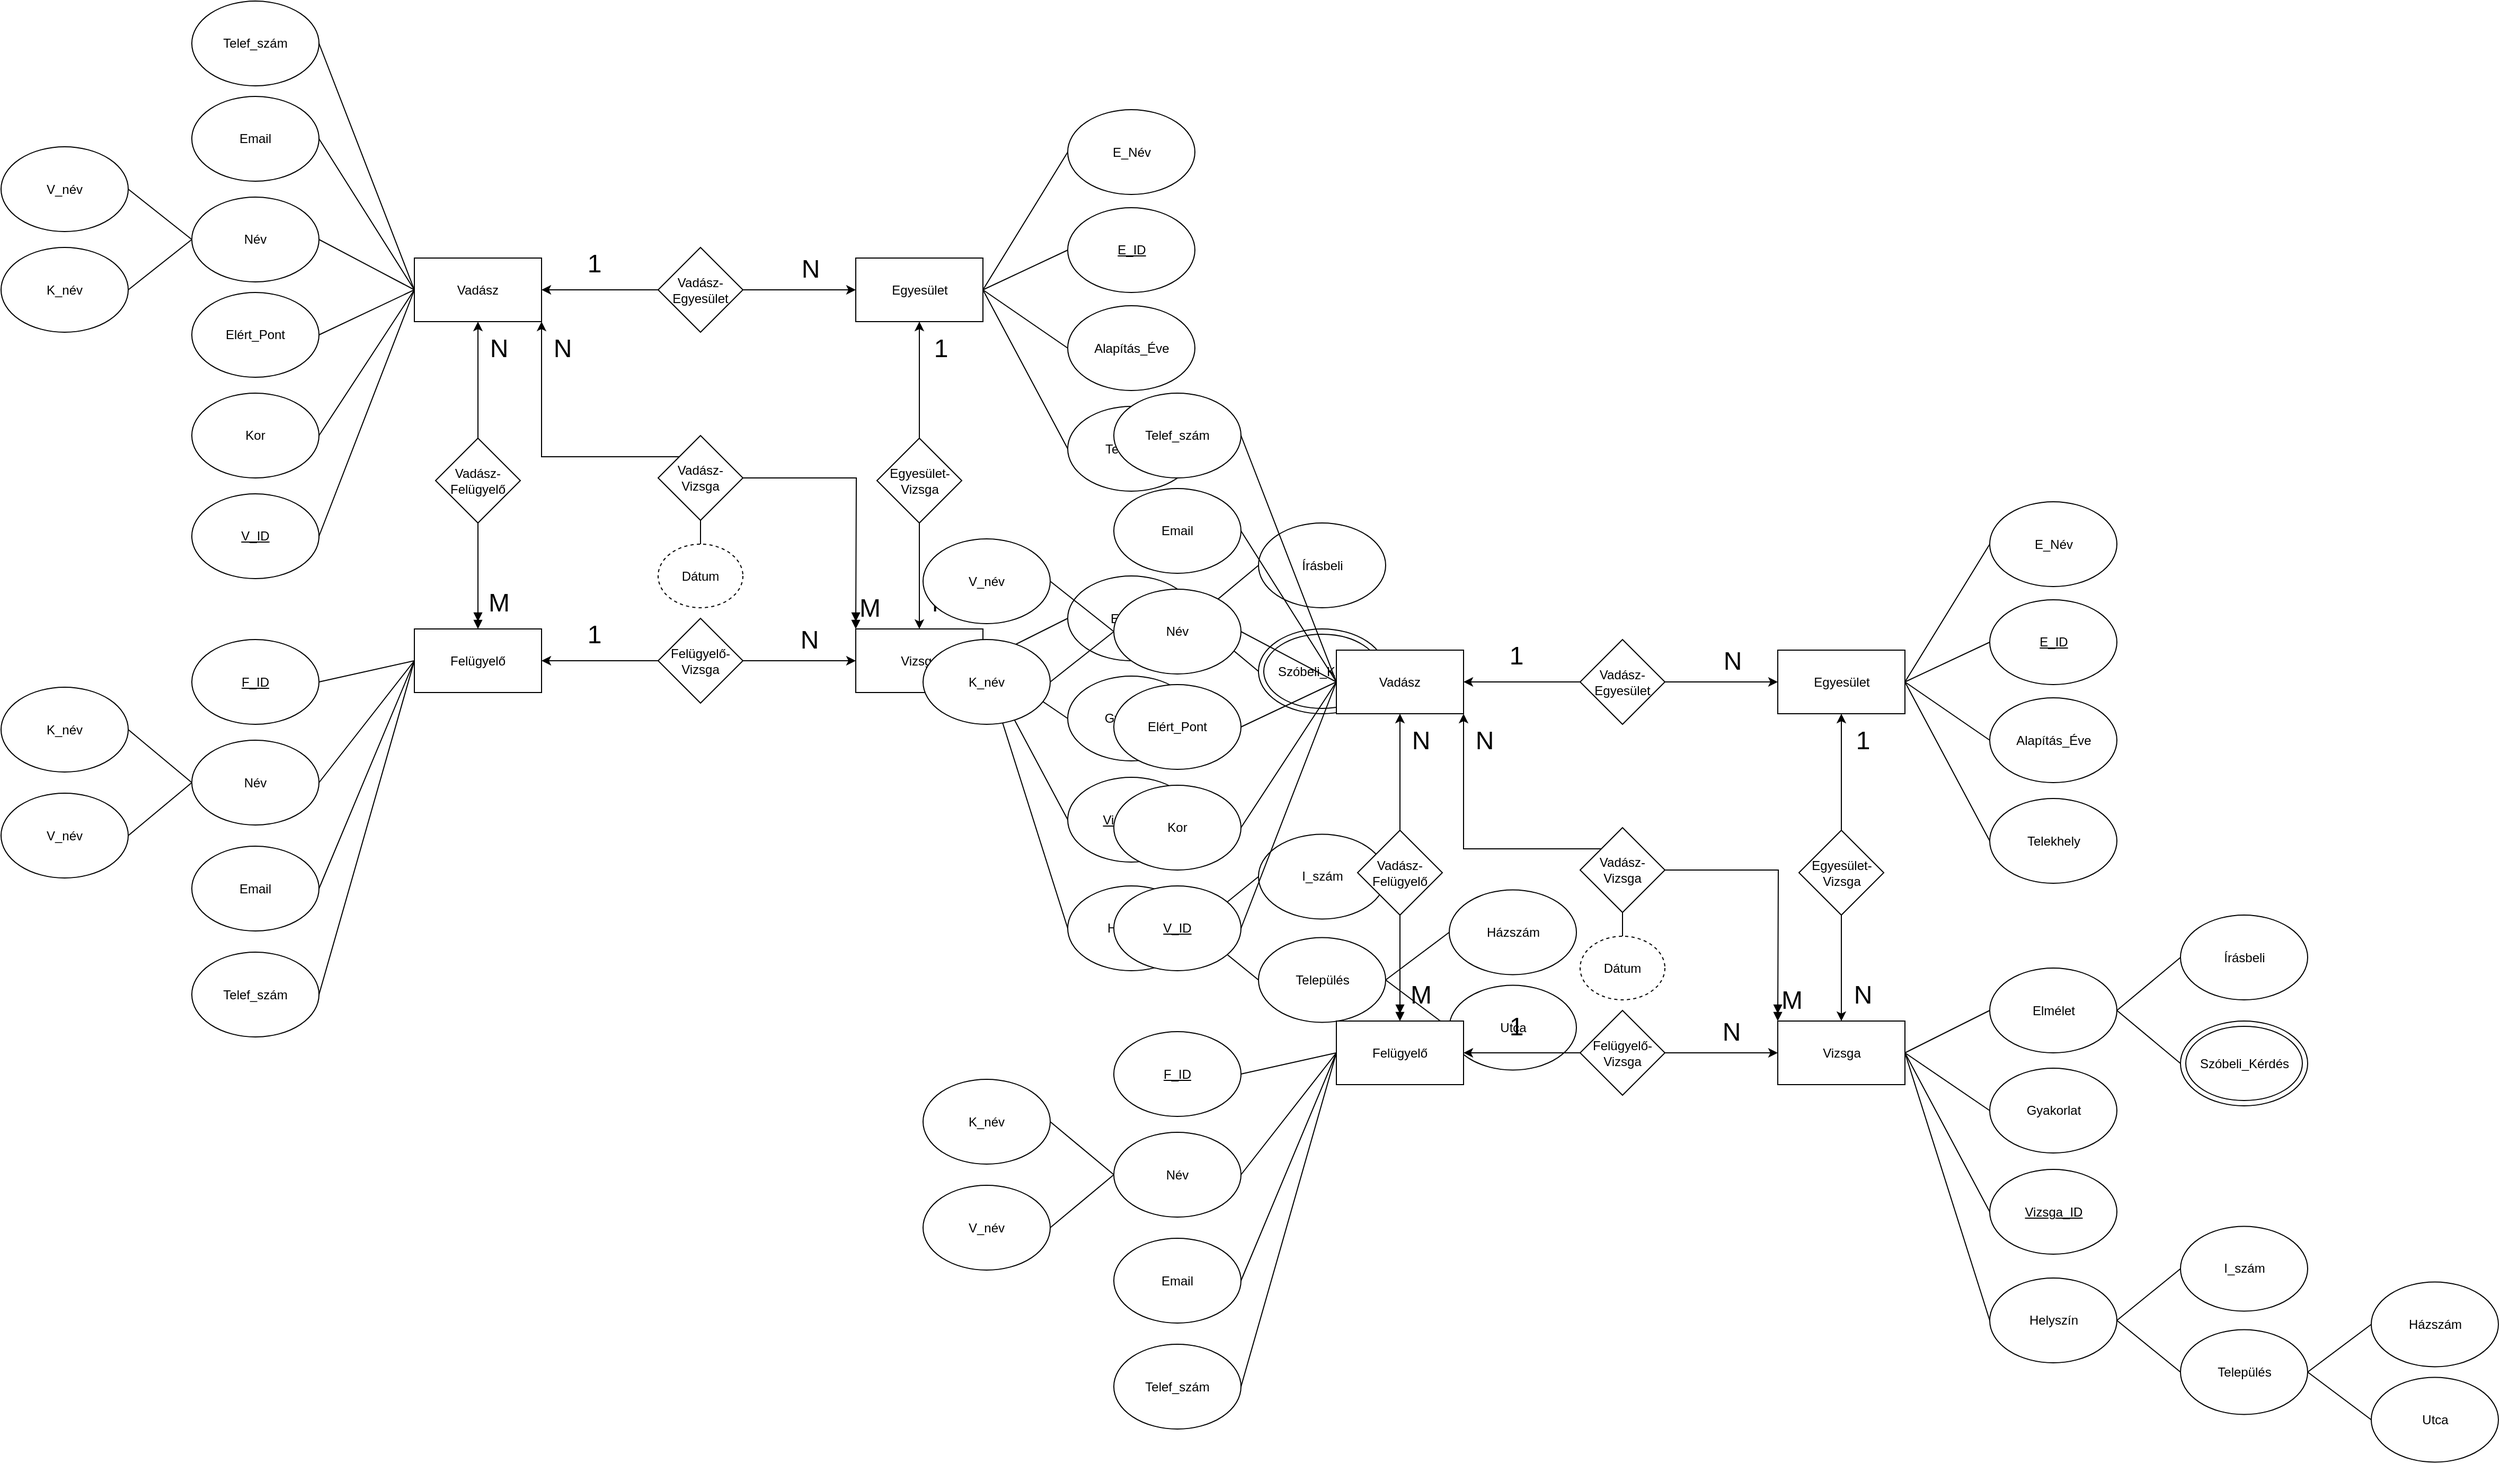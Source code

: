 <mxfile version="20.5.3" type="device"><diagram id="RTgnAq67ckF9Ge4l2F28" name="1 oldal"><mxGraphModel dx="2857" dy="583" grid="1" gridSize="10" guides="1" tooltips="1" connect="1" arrows="1" fold="1" page="1" pageScale="1" pageWidth="827" pageHeight="1169" math="0" shadow="0"><root><mxCell id="0"/><mxCell id="1" parent="0"/><mxCell id="dfybag_pcMxfu88W1vox-1" value="Egyesület" style="rounded=0;whiteSpace=wrap;html=1;" parent="1" vertex="1"><mxGeometry x="-753.5" y="312.5" width="120" height="60" as="geometry"/></mxCell><mxCell id="dfybag_pcMxfu88W1vox-2" value="Vizsga" style="rounded=0;whiteSpace=wrap;html=1;" parent="1" vertex="1"><mxGeometry x="-753.5" y="662.5" width="120" height="60" as="geometry"/></mxCell><mxCell id="dfybag_pcMxfu88W1vox-3" value="Felügyelő" style="rounded=0;whiteSpace=wrap;html=1;" parent="1" vertex="1"><mxGeometry x="-1170" y="662.5" width="120" height="60" as="geometry"/></mxCell><mxCell id="dfybag_pcMxfu88W1vox-4" value="Vadász" style="rounded=0;whiteSpace=wrap;html=1;" parent="1" vertex="1"><mxGeometry x="-1170" y="312.5" width="120" height="60" as="geometry"/></mxCell><mxCell id="dfybag_pcMxfu88W1vox-5" value="E_Név" style="ellipse;whiteSpace=wrap;html=1;" parent="1" vertex="1"><mxGeometry x="-553.5" y="172.5" width="120" height="80" as="geometry"/></mxCell><mxCell id="dfybag_pcMxfu88W1vox-6" value="" style="ellipse;whiteSpace=wrap;html=1;" parent="1" vertex="1"><mxGeometry x="-373.5" y="662.5" width="120" height="80" as="geometry"/></mxCell><mxCell id="dfybag_pcMxfu88W1vox-7" value="Gyakorlat" style="ellipse;whiteSpace=wrap;html=1;" parent="1" vertex="1"><mxGeometry x="-553.5" y="707" width="120" height="80" as="geometry"/></mxCell><mxCell id="dfybag_pcMxfu88W1vox-8" value="Telekhely" style="ellipse;whiteSpace=wrap;html=1;" parent="1" vertex="1"><mxGeometry x="-553.5" y="452.5" width="120" height="80" as="geometry"/></mxCell><mxCell id="dfybag_pcMxfu88W1vox-9" value="Alapítás_Éve" style="ellipse;whiteSpace=wrap;html=1;" parent="1" vertex="1"><mxGeometry x="-553.5" y="357.5" width="120" height="80" as="geometry"/></mxCell><mxCell id="dfybag_pcMxfu88W1vox-10" value="&lt;u&gt;E_ID&lt;/u&gt;" style="ellipse;whiteSpace=wrap;html=1;" parent="1" vertex="1"><mxGeometry x="-553.5" y="265" width="120" height="80" as="geometry"/></mxCell><mxCell id="dfybag_pcMxfu88W1vox-11" value="Helyszín" style="ellipse;whiteSpace=wrap;html=1;" parent="1" vertex="1"><mxGeometry x="-553.5" y="905" width="120" height="80" as="geometry"/></mxCell><mxCell id="dfybag_pcMxfu88W1vox-19" value="&lt;u&gt;Vizsga_ID&lt;/u&gt;" style="ellipse;whiteSpace=wrap;html=1;" parent="1" vertex="1"><mxGeometry x="-553.5" y="802.5" width="120" height="80" as="geometry"/></mxCell><mxCell id="dfybag_pcMxfu88W1vox-20" value="Elmélet" style="ellipse;whiteSpace=wrap;html=1;" parent="1" vertex="1"><mxGeometry x="-553.5" y="612.5" width="120" height="80" as="geometry"/></mxCell><mxCell id="dfybag_pcMxfu88W1vox-21" value="Írásbeli" style="ellipse;whiteSpace=wrap;html=1;" parent="1" vertex="1"><mxGeometry x="-373.5" y="562.5" width="120" height="80" as="geometry"/></mxCell><mxCell id="dfybag_pcMxfu88W1vox-23" value="I_szám" style="ellipse;whiteSpace=wrap;html=1;" parent="1" vertex="1"><mxGeometry x="-373.5" y="856.25" width="120" height="80" as="geometry"/></mxCell><mxCell id="dfybag_pcMxfu88W1vox-24" value="Település" style="ellipse;whiteSpace=wrap;html=1;" parent="1" vertex="1"><mxGeometry x="-373.5" y="953.75" width="120" height="80" as="geometry"/></mxCell><mxCell id="dfybag_pcMxfu88W1vox-27" value="Házszám" style="ellipse;whiteSpace=wrap;html=1;" parent="1" vertex="1"><mxGeometry x="-193.5" y="908.75" width="120" height="80" as="geometry"/></mxCell><mxCell id="dfybag_pcMxfu88W1vox-28" value="Utca" style="ellipse;whiteSpace=wrap;html=1;" parent="1" vertex="1"><mxGeometry x="-193.5" y="998.75" width="120" height="80" as="geometry"/></mxCell><mxCell id="dfybag_pcMxfu88W1vox-32" value="V_név" style="ellipse;whiteSpace=wrap;html=1;" parent="1" vertex="1"><mxGeometry x="-1560" y="817.5" width="120" height="80" as="geometry"/></mxCell><mxCell id="dfybag_pcMxfu88W1vox-33" value="Név" style="ellipse;whiteSpace=wrap;html=1;" parent="1" vertex="1"><mxGeometry x="-1380" y="767.5" width="120" height="80" as="geometry"/></mxCell><mxCell id="dfybag_pcMxfu88W1vox-34" value="&lt;u&gt;F_ID&lt;/u&gt;" style="ellipse;whiteSpace=wrap;html=1;" parent="1" vertex="1"><mxGeometry x="-1380" y="672.5" width="120" height="80" as="geometry"/></mxCell><mxCell id="dfybag_pcMxfu88W1vox-35" value="Telef_szám" style="ellipse;whiteSpace=wrap;html=1;" parent="1" vertex="1"><mxGeometry x="-1380" y="967.5" width="120" height="80" as="geometry"/></mxCell><mxCell id="dfybag_pcMxfu88W1vox-36" value="K_név" style="ellipse;whiteSpace=wrap;html=1;" parent="1" vertex="1"><mxGeometry x="-1560" y="717.5" width="120" height="80" as="geometry"/></mxCell><mxCell id="dfybag_pcMxfu88W1vox-37" value="Elért_Pont" style="ellipse;whiteSpace=wrap;html=1;" parent="1" vertex="1"><mxGeometry x="-1380" y="345" width="120" height="80" as="geometry"/></mxCell><mxCell id="dfybag_pcMxfu88W1vox-38" value="Kor" style="ellipse;whiteSpace=wrap;html=1;" parent="1" vertex="1"><mxGeometry x="-1380" y="440" width="120" height="80" as="geometry"/></mxCell><mxCell id="dfybag_pcMxfu88W1vox-39" value="&lt;u&gt;V_ID&lt;/u&gt;" style="ellipse;whiteSpace=wrap;html=1;" parent="1" vertex="1"><mxGeometry x="-1380" y="535" width="120" height="80" as="geometry"/></mxCell><mxCell id="dfybag_pcMxfu88W1vox-40" value="Név" style="ellipse;whiteSpace=wrap;html=1;" parent="1" vertex="1"><mxGeometry x="-1380" y="255" width="120" height="80" as="geometry"/></mxCell><mxCell id="dfybag_pcMxfu88W1vox-41" value="Email" style="ellipse;whiteSpace=wrap;html=1;" parent="1" vertex="1"><mxGeometry x="-1380" y="160" width="120" height="80" as="geometry"/></mxCell><mxCell id="dfybag_pcMxfu88W1vox-42" value="Telef_szám" style="ellipse;whiteSpace=wrap;html=1;" parent="1" vertex="1"><mxGeometry x="-1380" y="70" width="120" height="80" as="geometry"/></mxCell><mxCell id="dfybag_pcMxfu88W1vox-43" value="K_név" style="ellipse;whiteSpace=wrap;html=1;" parent="1" vertex="1"><mxGeometry x="-1560" y="302.5" width="120" height="80" as="geometry"/></mxCell><mxCell id="dfybag_pcMxfu88W1vox-44" value="V_név" style="ellipse;whiteSpace=wrap;html=1;" parent="1" vertex="1"><mxGeometry x="-1560" y="207.5" width="120" height="80" as="geometry"/></mxCell><mxCell id="dfybag_pcMxfu88W1vox-46" style="edgeStyle=orthogonalEdgeStyle;rounded=0;orthogonalLoop=1;jettySize=auto;html=1;exitX=0;exitY=0.5;exitDx=0;exitDy=0;entryX=1;entryY=0.5;entryDx=0;entryDy=0;" parent="1" source="dfybag_pcMxfu88W1vox-45" target="dfybag_pcMxfu88W1vox-4" edge="1"><mxGeometry relative="1" as="geometry"/></mxCell><mxCell id="dfybag_pcMxfu88W1vox-47" style="edgeStyle=orthogonalEdgeStyle;rounded=0;orthogonalLoop=1;jettySize=auto;html=1;exitX=1;exitY=0.5;exitDx=0;exitDy=0;entryX=0;entryY=0.5;entryDx=0;entryDy=0;" parent="1" source="dfybag_pcMxfu88W1vox-45" target="dfybag_pcMxfu88W1vox-1" edge="1"><mxGeometry relative="1" as="geometry"/></mxCell><mxCell id="dfybag_pcMxfu88W1vox-45" value="Vadász-Egyesület" style="rhombus;whiteSpace=wrap;html=1;" parent="1" vertex="1"><mxGeometry x="-940" y="302.5" width="80" height="80" as="geometry"/></mxCell><mxCell id="dfybag_pcMxfu88W1vox-48" value="&lt;font style=&quot;font-size: 24px;&quot;&gt;1&lt;/font&gt;" style="text;html=1;strokeColor=none;fillColor=none;align=center;verticalAlign=middle;whiteSpace=wrap;rounded=0;" parent="1" vertex="1"><mxGeometry x="-1030" y="302.5" width="60" height="30" as="geometry"/></mxCell><mxCell id="dfybag_pcMxfu88W1vox-49" value="&lt;font style=&quot;font-size: 24px;&quot;&gt;N&lt;/font&gt;" style="text;html=1;strokeColor=none;fillColor=none;align=center;verticalAlign=middle;whiteSpace=wrap;rounded=0;" parent="1" vertex="1"><mxGeometry x="-826.5" y="307.5" width="60" height="30" as="geometry"/></mxCell><mxCell id="dfybag_pcMxfu88W1vox-55" style="edgeStyle=orthogonalEdgeStyle;rounded=0;orthogonalLoop=1;jettySize=auto;html=1;exitX=0;exitY=0.5;exitDx=0;exitDy=0;entryX=1;entryY=0.5;entryDx=0;entryDy=0;fontSize=24;" parent="1" source="dfybag_pcMxfu88W1vox-50" target="dfybag_pcMxfu88W1vox-3" edge="1"><mxGeometry relative="1" as="geometry"/></mxCell><mxCell id="dfybag_pcMxfu88W1vox-56" style="edgeStyle=orthogonalEdgeStyle;rounded=0;orthogonalLoop=1;jettySize=auto;html=1;exitX=1;exitY=0.5;exitDx=0;exitDy=0;entryX=0;entryY=0.5;entryDx=0;entryDy=0;fontSize=24;" parent="1" source="dfybag_pcMxfu88W1vox-50" target="dfybag_pcMxfu88W1vox-2" edge="1"><mxGeometry relative="1" as="geometry"/></mxCell><mxCell id="dfybag_pcMxfu88W1vox-50" value="Felügyelő-Vizsga" style="rhombus;whiteSpace=wrap;html=1;" parent="1" vertex="1"><mxGeometry x="-940" y="652.5" width="80" height="80" as="geometry"/></mxCell><mxCell id="dfybag_pcMxfu88W1vox-57" style="edgeStyle=orthogonalEdgeStyle;rounded=0;orthogonalLoop=1;jettySize=auto;html=1;exitX=0.5;exitY=1;exitDx=0;exitDy=0;entryX=0.5;entryY=0;entryDx=0;entryDy=0;fontSize=24;" parent="1" source="dfybag_pcMxfu88W1vox-51" target="dfybag_pcMxfu88W1vox-2" edge="1"><mxGeometry relative="1" as="geometry"/></mxCell><mxCell id="dfybag_pcMxfu88W1vox-58" style="edgeStyle=orthogonalEdgeStyle;rounded=0;orthogonalLoop=1;jettySize=auto;html=1;exitX=0.5;exitY=0;exitDx=0;exitDy=0;entryX=0.5;entryY=1;entryDx=0;entryDy=0;fontSize=24;" parent="1" source="dfybag_pcMxfu88W1vox-51" target="dfybag_pcMxfu88W1vox-1" edge="1"><mxGeometry relative="1" as="geometry"/></mxCell><mxCell id="dfybag_pcMxfu88W1vox-51" value="Egyesület-Vizsga" style="rhombus;whiteSpace=wrap;html=1;" parent="1" vertex="1"><mxGeometry x="-733.5" y="482.5" width="80" height="80" as="geometry"/></mxCell><mxCell id="dfybag_pcMxfu88W1vox-53" style="edgeStyle=orthogonalEdgeStyle;rounded=0;orthogonalLoop=1;jettySize=auto;html=1;exitX=0.5;exitY=0;exitDx=0;exitDy=0;entryX=0.5;entryY=1;entryDx=0;entryDy=0;fontSize=24;" parent="1" source="dfybag_pcMxfu88W1vox-52" target="dfybag_pcMxfu88W1vox-4" edge="1"><mxGeometry relative="1" as="geometry"/></mxCell><mxCell id="dfybag_pcMxfu88W1vox-52" value="Vadász-Felügyelő" style="rhombus;whiteSpace=wrap;html=1;" parent="1" vertex="1"><mxGeometry x="-1150" y="482.5" width="80" height="80" as="geometry"/></mxCell><mxCell id="dfybag_pcMxfu88W1vox-59" value="&lt;font style=&quot;font-size: 24px;&quot;&gt;1&lt;/font&gt;" style="text;html=1;strokeColor=none;fillColor=none;align=center;verticalAlign=middle;whiteSpace=wrap;rounded=0;" parent="1" vertex="1"><mxGeometry x="-1030.5" y="652.5" width="60" height="30" as="geometry"/></mxCell><mxCell id="dfybag_pcMxfu88W1vox-60" value="&lt;font style=&quot;font-size: 24px;&quot;&gt;N&lt;/font&gt;" style="text;html=1;strokeColor=none;fillColor=none;align=center;verticalAlign=middle;whiteSpace=wrap;rounded=0;" parent="1" vertex="1"><mxGeometry x="-827" y="657.5" width="60" height="30" as="geometry"/></mxCell><mxCell id="dfybag_pcMxfu88W1vox-61" value="&lt;font style=&quot;font-size: 24px;&quot;&gt;N&lt;/font&gt;" style="text;html=1;strokeColor=none;fillColor=none;align=center;verticalAlign=middle;whiteSpace=wrap;rounded=0;" parent="1" vertex="1"><mxGeometry x="-1120" y="382.5" width="60" height="30" as="geometry"/></mxCell><mxCell id="dfybag_pcMxfu88W1vox-62" value="&lt;font style=&quot;font-size: 24px;&quot;&gt;M&lt;/font&gt;" style="text;html=1;strokeColor=none;fillColor=none;align=center;verticalAlign=middle;whiteSpace=wrap;rounded=0;" parent="1" vertex="1"><mxGeometry x="-1120" y="622.5" width="60" height="30" as="geometry"/></mxCell><mxCell id="dfybag_pcMxfu88W1vox-63" value="&lt;font style=&quot;font-size: 24px;&quot;&gt;1&lt;/font&gt;" style="text;html=1;strokeColor=none;fillColor=none;align=center;verticalAlign=middle;whiteSpace=wrap;rounded=0;" parent="1" vertex="1"><mxGeometry x="-703.5" y="382.5" width="60" height="30" as="geometry"/></mxCell><mxCell id="dfybag_pcMxfu88W1vox-64" value="&lt;font style=&quot;font-size: 24px;&quot;&gt;N&lt;/font&gt;" style="text;html=1;strokeColor=none;fillColor=none;align=center;verticalAlign=middle;whiteSpace=wrap;rounded=0;" parent="1" vertex="1"><mxGeometry x="-703.5" y="622.5" width="60" height="30" as="geometry"/></mxCell><mxCell id="dfybag_pcMxfu88W1vox-65" value="" style="endArrow=none;html=1;rounded=0;fontSize=24;entryX=0;entryY=0.5;entryDx=0;entryDy=0;exitX=1;exitY=0.5;exitDx=0;exitDy=0;" parent="1" source="dfybag_pcMxfu88W1vox-42" target="dfybag_pcMxfu88W1vox-4" edge="1"><mxGeometry width="50" height="50" relative="1" as="geometry"><mxPoint x="-1310" y="392.5" as="sourcePoint"/><mxPoint x="-1260" y="342.5" as="targetPoint"/></mxGeometry></mxCell><mxCell id="dfybag_pcMxfu88W1vox-66" value="" style="endArrow=none;html=1;rounded=0;fontSize=24;exitX=1;exitY=0.5;exitDx=0;exitDy=0;entryX=0;entryY=0.5;entryDx=0;entryDy=0;" parent="1" source="dfybag_pcMxfu88W1vox-41" target="dfybag_pcMxfu88W1vox-4" edge="1"><mxGeometry width="50" height="50" relative="1" as="geometry"><mxPoint x="-1250.0" y="120.0" as="sourcePoint"/><mxPoint x="-1230" y="362.5" as="targetPoint"/></mxGeometry></mxCell><mxCell id="dfybag_pcMxfu88W1vox-67" value="" style="endArrow=none;html=1;rounded=0;fontSize=24;exitX=1;exitY=0.5;exitDx=0;exitDy=0;entryX=0;entryY=0.5;entryDx=0;entryDy=0;" parent="1" source="dfybag_pcMxfu88W1vox-40" target="dfybag_pcMxfu88W1vox-4" edge="1"><mxGeometry width="50" height="50" relative="1" as="geometry"><mxPoint x="-1250.0" y="210.0" as="sourcePoint"/><mxPoint x="-1200" y="382.5" as="targetPoint"/></mxGeometry></mxCell><mxCell id="dfybag_pcMxfu88W1vox-68" value="" style="endArrow=none;html=1;rounded=0;fontSize=24;exitX=1;exitY=0.5;exitDx=0;exitDy=0;entryX=0;entryY=0.5;entryDx=0;entryDy=0;" parent="1" source="dfybag_pcMxfu88W1vox-37" target="dfybag_pcMxfu88W1vox-4" edge="1"><mxGeometry width="50" height="50" relative="1" as="geometry"><mxPoint x="-1240.0" y="220.0" as="sourcePoint"/><mxPoint x="-1150" y="362.5" as="targetPoint"/></mxGeometry></mxCell><mxCell id="dfybag_pcMxfu88W1vox-69" value="" style="endArrow=none;html=1;rounded=0;fontSize=24;exitX=1;exitY=0.5;exitDx=0;exitDy=0;entryX=0;entryY=0.5;entryDx=0;entryDy=0;" parent="1" source="dfybag_pcMxfu88W1vox-38" target="dfybag_pcMxfu88W1vox-4" edge="1"><mxGeometry width="50" height="50" relative="1" as="geometry"><mxPoint x="-1230.0" y="230.0" as="sourcePoint"/><mxPoint x="-1140" y="372.5" as="targetPoint"/></mxGeometry></mxCell><mxCell id="dfybag_pcMxfu88W1vox-70" value="" style="endArrow=none;html=1;rounded=0;fontSize=24;exitX=1;exitY=0.5;exitDx=0;exitDy=0;entryX=0;entryY=0.5;entryDx=0;entryDy=0;" parent="1" source="dfybag_pcMxfu88W1vox-39" target="dfybag_pcMxfu88W1vox-4" edge="1"><mxGeometry width="50" height="50" relative="1" as="geometry"><mxPoint x="-1220.0" y="240.0" as="sourcePoint"/><mxPoint x="-1130" y="382.5" as="targetPoint"/></mxGeometry></mxCell><mxCell id="dfybag_pcMxfu88W1vox-71" value="" style="endArrow=none;html=1;rounded=0;fontSize=24;exitX=1;exitY=0.5;exitDx=0;exitDy=0;entryX=0;entryY=0.5;entryDx=0;entryDy=0;" parent="1" source="dfybag_pcMxfu88W1vox-44" target="dfybag_pcMxfu88W1vox-40" edge="1"><mxGeometry width="50" height="50" relative="1" as="geometry"><mxPoint x="-1210.0" y="250.0" as="sourcePoint"/><mxPoint x="-1120" y="392.5" as="targetPoint"/></mxGeometry></mxCell><mxCell id="dfybag_pcMxfu88W1vox-72" value="" style="endArrow=none;html=1;rounded=0;fontSize=24;exitX=1;exitY=0.5;exitDx=0;exitDy=0;entryX=0;entryY=0.5;entryDx=0;entryDy=0;" parent="1" source="dfybag_pcMxfu88W1vox-43" target="dfybag_pcMxfu88W1vox-40" edge="1"><mxGeometry width="50" height="50" relative="1" as="geometry"><mxPoint x="-1200.0" y="260.0" as="sourcePoint"/><mxPoint x="-1110" y="402.5" as="targetPoint"/></mxGeometry></mxCell><mxCell id="dfybag_pcMxfu88W1vox-73" value="" style="endArrow=none;html=1;rounded=0;fontSize=24;exitX=0;exitY=0.5;exitDx=0;exitDy=0;entryX=1;entryY=0.5;entryDx=0;entryDy=0;" parent="1" source="dfybag_pcMxfu88W1vox-5" target="dfybag_pcMxfu88W1vox-1" edge="1"><mxGeometry width="50" height="50" relative="1" as="geometry"><mxPoint x="-1543.5" y="270.0" as="sourcePoint"/><mxPoint x="-1453.5" y="412.5" as="targetPoint"/></mxGeometry></mxCell><mxCell id="dfybag_pcMxfu88W1vox-74" value="" style="endArrow=none;html=1;rounded=0;fontSize=24;exitX=0;exitY=0.5;exitDx=0;exitDy=0;entryX=1;entryY=0.5;entryDx=0;entryDy=0;" parent="1" source="dfybag_pcMxfu88W1vox-10" target="dfybag_pcMxfu88W1vox-1" edge="1"><mxGeometry width="50" height="50" relative="1" as="geometry"><mxPoint x="-543.5" y="222.5" as="sourcePoint"/><mxPoint x="-623.5" y="352.5" as="targetPoint"/></mxGeometry></mxCell><mxCell id="dfybag_pcMxfu88W1vox-75" value="" style="endArrow=none;html=1;rounded=0;fontSize=24;exitX=0;exitY=0.5;exitDx=0;exitDy=0;entryX=1;entryY=0.5;entryDx=0;entryDy=0;" parent="1" source="dfybag_pcMxfu88W1vox-9" target="dfybag_pcMxfu88W1vox-1" edge="1"><mxGeometry width="50" height="50" relative="1" as="geometry"><mxPoint x="-533.5" y="232.5" as="sourcePoint"/><mxPoint x="-613.5" y="362.5" as="targetPoint"/></mxGeometry></mxCell><mxCell id="dfybag_pcMxfu88W1vox-76" value="" style="endArrow=none;html=1;rounded=0;fontSize=24;exitX=0;exitY=0.5;exitDx=0;exitDy=0;entryX=1;entryY=0.5;entryDx=0;entryDy=0;" parent="1" source="dfybag_pcMxfu88W1vox-8" target="dfybag_pcMxfu88W1vox-1" edge="1"><mxGeometry width="50" height="50" relative="1" as="geometry"><mxPoint x="-523.5" y="242.5" as="sourcePoint"/><mxPoint x="-603.5" y="372.5" as="targetPoint"/></mxGeometry></mxCell><mxCell id="dfybag_pcMxfu88W1vox-77" value="Email" style="ellipse;whiteSpace=wrap;html=1;" parent="1" vertex="1"><mxGeometry x="-1380" y="867.5" width="120" height="80" as="geometry"/></mxCell><mxCell id="dfybag_pcMxfu88W1vox-78" value="" style="endArrow=none;html=1;rounded=0;fontSize=24;exitX=1;exitY=0.5;exitDx=0;exitDy=0;entryX=0;entryY=0.5;entryDx=0;entryDy=0;" parent="1" source="dfybag_pcMxfu88W1vox-34" target="dfybag_pcMxfu88W1vox-3" edge="1"><mxGeometry width="50" height="50" relative="1" as="geometry"><mxPoint x="-1250" y="585" as="sourcePoint"/><mxPoint x="-1160" y="352.5" as="targetPoint"/></mxGeometry></mxCell><mxCell id="dfybag_pcMxfu88W1vox-79" value="" style="endArrow=none;html=1;rounded=0;fontSize=24;exitX=1;exitY=0.5;exitDx=0;exitDy=0;entryX=0;entryY=0.5;entryDx=0;entryDy=0;" parent="1" source="dfybag_pcMxfu88W1vox-33" target="dfybag_pcMxfu88W1vox-3" edge="1"><mxGeometry width="50" height="50" relative="1" as="geometry"><mxPoint x="-1250" y="722.5" as="sourcePoint"/><mxPoint x="-1160" y="702.5" as="targetPoint"/></mxGeometry></mxCell><mxCell id="dfybag_pcMxfu88W1vox-80" value="" style="endArrow=none;html=1;rounded=0;fontSize=24;exitX=1;exitY=0.5;exitDx=0;exitDy=0;entryX=0;entryY=0.5;entryDx=0;entryDy=0;" parent="1" source="dfybag_pcMxfu88W1vox-77" target="dfybag_pcMxfu88W1vox-3" edge="1"><mxGeometry width="50" height="50" relative="1" as="geometry"><mxPoint x="-1240" y="732.5" as="sourcePoint"/><mxPoint x="-1150" y="712.5" as="targetPoint"/></mxGeometry></mxCell><mxCell id="dfybag_pcMxfu88W1vox-81" value="" style="endArrow=none;html=1;rounded=0;fontSize=24;exitX=1;exitY=0.5;exitDx=0;exitDy=0;" parent="1" source="dfybag_pcMxfu88W1vox-35" edge="1"><mxGeometry width="50" height="50" relative="1" as="geometry"><mxPoint x="-1230" y="742.5" as="sourcePoint"/><mxPoint x="-1170" y="692.5" as="targetPoint"/></mxGeometry></mxCell><mxCell id="dfybag_pcMxfu88W1vox-82" value="" style="endArrow=none;html=1;rounded=0;fontSize=24;exitX=1;exitY=0.5;exitDx=0;exitDy=0;entryX=0;entryY=0.5;entryDx=0;entryDy=0;" parent="1" source="dfybag_pcMxfu88W1vox-36" target="dfybag_pcMxfu88W1vox-33" edge="1"><mxGeometry width="50" height="50" relative="1" as="geometry"><mxPoint x="-1270" y="722.5" as="sourcePoint"/><mxPoint x="-1400" y="807.5" as="targetPoint"/></mxGeometry></mxCell><mxCell id="dfybag_pcMxfu88W1vox-83" value="" style="endArrow=none;html=1;rounded=0;fontSize=24;exitX=0;exitY=0.5;exitDx=0;exitDy=0;entryX=1;entryY=0.5;entryDx=0;entryDy=0;" parent="1" source="dfybag_pcMxfu88W1vox-33" target="dfybag_pcMxfu88W1vox-32" edge="1"><mxGeometry width="50" height="50" relative="1" as="geometry"><mxPoint x="-1400" y="807.5" as="sourcePoint"/><mxPoint x="-1390" y="817.5" as="targetPoint"/></mxGeometry></mxCell><mxCell id="dfybag_pcMxfu88W1vox-84" value="" style="endArrow=none;html=1;rounded=0;fontSize=24;exitX=0;exitY=0.5;exitDx=0;exitDy=0;entryX=1;entryY=0.5;entryDx=0;entryDy=0;" parent="1" source="dfybag_pcMxfu88W1vox-7" target="dfybag_pcMxfu88W1vox-2" edge="1"><mxGeometry width="50" height="50" relative="1" as="geometry"><mxPoint x="-543.5" y="502.5" as="sourcePoint"/><mxPoint x="-623.5" y="352.5" as="targetPoint"/></mxGeometry></mxCell><mxCell id="dfybag_pcMxfu88W1vox-85" value="" style="endArrow=none;html=1;rounded=0;fontSize=24;exitX=0;exitY=0.5;exitDx=0;exitDy=0;entryX=1;entryY=0.5;entryDx=0;entryDy=0;" parent="1" source="dfybag_pcMxfu88W1vox-19" target="dfybag_pcMxfu88W1vox-2" edge="1"><mxGeometry width="50" height="50" relative="1" as="geometry"><mxPoint x="-543.5" y="665" as="sourcePoint"/><mxPoint x="-623.5" y="702.5" as="targetPoint"/></mxGeometry></mxCell><mxCell id="dfybag_pcMxfu88W1vox-86" value="" style="endArrow=none;html=1;rounded=0;fontSize=24;exitX=0;exitY=0.5;exitDx=0;exitDy=0;entryX=1;entryY=0.5;entryDx=0;entryDy=0;" parent="1" source="dfybag_pcMxfu88W1vox-20" target="dfybag_pcMxfu88W1vox-2" edge="1"><mxGeometry width="50" height="50" relative="1" as="geometry"><mxPoint x="-543.5" y="760" as="sourcePoint"/><mxPoint x="-623.5" y="702.5" as="targetPoint"/></mxGeometry></mxCell><mxCell id="dfybag_pcMxfu88W1vox-87" value="" style="endArrow=none;html=1;rounded=0;fontSize=24;exitX=0;exitY=0.5;exitDx=0;exitDy=0;entryX=1;entryY=0.5;entryDx=0;entryDy=0;" parent="1" source="dfybag_pcMxfu88W1vox-11" target="dfybag_pcMxfu88W1vox-2" edge="1"><mxGeometry width="50" height="50" relative="1" as="geometry"><mxPoint x="-543.5" y="855" as="sourcePoint"/><mxPoint x="-623.5" y="702.5" as="targetPoint"/></mxGeometry></mxCell><mxCell id="dfybag_pcMxfu88W1vox-88" value="" style="endArrow=none;html=1;rounded=0;fontSize=24;exitX=0;exitY=0.5;exitDx=0;exitDy=0;entryX=1;entryY=0.5;entryDx=0;entryDy=0;" parent="1" source="dfybag_pcMxfu88W1vox-21" target="dfybag_pcMxfu88W1vox-20" edge="1"><mxGeometry width="50" height="50" relative="1" as="geometry"><mxPoint x="-543.5" y="762.5" as="sourcePoint"/><mxPoint x="-623.5" y="510" as="targetPoint"/></mxGeometry></mxCell><mxCell id="dfybag_pcMxfu88W1vox-89" value="" style="endArrow=none;html=1;rounded=0;fontSize=24;exitX=0;exitY=0.5;exitDx=0;exitDy=0;entryX=1;entryY=0.5;entryDx=0;entryDy=0;" parent="1" source="dfybag_pcMxfu88W1vox-6" target="dfybag_pcMxfu88W1vox-20" edge="1"><mxGeometry width="50" height="50" relative="1" as="geometry"><mxPoint x="-363.5" y="612.5" as="sourcePoint"/><mxPoint x="-423.5" y="662.5" as="targetPoint"/></mxGeometry></mxCell><mxCell id="dfybag_pcMxfu88W1vox-90" value="" style="endArrow=none;html=1;rounded=0;fontSize=24;exitX=1;exitY=0.5;exitDx=0;exitDy=0;entryX=0;entryY=0.5;entryDx=0;entryDy=0;" parent="1" source="dfybag_pcMxfu88W1vox-11" target="dfybag_pcMxfu88W1vox-23" edge="1"><mxGeometry width="50" height="50" relative="1" as="geometry"><mxPoint x="-543.5" y="955" as="sourcePoint"/><mxPoint x="-623.5" y="702.5" as="targetPoint"/></mxGeometry></mxCell><mxCell id="dfybag_pcMxfu88W1vox-91" value="" style="endArrow=none;html=1;rounded=0;fontSize=24;exitX=1;exitY=0.5;exitDx=0;exitDy=0;entryX=0;entryY=0.5;entryDx=0;entryDy=0;" parent="1" source="dfybag_pcMxfu88W1vox-11" target="dfybag_pcMxfu88W1vox-24" edge="1"><mxGeometry width="50" height="50" relative="1" as="geometry"><mxPoint x="-423.5" y="955" as="sourcePoint"/><mxPoint x="-363.5" y="906.25" as="targetPoint"/></mxGeometry></mxCell><mxCell id="dfybag_pcMxfu88W1vox-92" value="" style="endArrow=none;html=1;rounded=0;fontSize=24;exitX=1;exitY=0.5;exitDx=0;exitDy=0;entryX=0;entryY=0.5;entryDx=0;entryDy=0;" parent="1" source="dfybag_pcMxfu88W1vox-24" target="dfybag_pcMxfu88W1vox-27" edge="1"><mxGeometry width="50" height="50" relative="1" as="geometry"><mxPoint x="-423.5" y="955" as="sourcePoint"/><mxPoint x="-363.5" y="1003.75" as="targetPoint"/></mxGeometry></mxCell><mxCell id="dfybag_pcMxfu88W1vox-93" value="" style="endArrow=none;html=1;rounded=0;fontSize=24;exitX=1;exitY=0.5;exitDx=0;exitDy=0;entryX=0;entryY=0.5;entryDx=0;entryDy=0;" parent="1" source="dfybag_pcMxfu88W1vox-24" target="dfybag_pcMxfu88W1vox-28" edge="1"><mxGeometry width="50" height="50" relative="1" as="geometry"><mxPoint x="-243.5" y="1003.75" as="sourcePoint"/><mxPoint x="-183.5" y="958.75" as="targetPoint"/></mxGeometry></mxCell><mxCell id="dfybag_pcMxfu88W1vox-94" value="Szóbeli_Kérdés" style="ellipse;whiteSpace=wrap;html=1;" parent="1" vertex="1"><mxGeometry x="-368.5" y="667.5" width="110" height="70" as="geometry"/></mxCell><mxCell id="dfybag_pcMxfu88W1vox-98" style="edgeStyle=orthogonalEdgeStyle;rounded=0;orthogonalLoop=1;jettySize=auto;html=1;exitX=0;exitY=0;exitDx=0;exitDy=0;entryX=1;entryY=1;entryDx=0;entryDy=0;fontSize=24;" parent="1" source="dfybag_pcMxfu88W1vox-95" target="dfybag_pcMxfu88W1vox-4" edge="1"><mxGeometry relative="1" as="geometry"/></mxCell><mxCell id="dfybag_pcMxfu88W1vox-95" value="Vadász-Vizsga" style="rhombus;whiteSpace=wrap;html=1;" parent="1" vertex="1"><mxGeometry x="-940" y="480" width="80" height="80" as="geometry"/></mxCell><mxCell id="dfybag_pcMxfu88W1vox-99" value="&lt;font style=&quot;font-size: 24px;&quot;&gt;N&lt;/font&gt;" style="text;html=1;strokeColor=none;fillColor=none;align=center;verticalAlign=middle;whiteSpace=wrap;rounded=0;" parent="1" vertex="1"><mxGeometry x="-1060" y="382.5" width="60" height="30" as="geometry"/></mxCell><mxCell id="dfybag_pcMxfu88W1vox-100" value="&lt;font style=&quot;font-size: 24px;&quot;&gt;M&lt;/font&gt;" style="text;html=1;strokeColor=none;fillColor=none;align=center;verticalAlign=middle;whiteSpace=wrap;rounded=0;" parent="1" vertex="1"><mxGeometry x="-770" y="627.5" width="60" height="30" as="geometry"/></mxCell><mxCell id="dfybag_pcMxfu88W1vox-101" value="Dátum" style="ellipse;whiteSpace=wrap;html=1;dashed=1;" parent="1" vertex="1"><mxGeometry x="-940" y="582.5" width="80" height="60" as="geometry"/></mxCell><mxCell id="dfybag_pcMxfu88W1vox-102" value="" style="endArrow=none;html=1;rounded=0;fontSize=24;exitX=0.5;exitY=0;exitDx=0;exitDy=0;entryX=0.5;entryY=1;entryDx=0;entryDy=0;" parent="1" source="dfybag_pcMxfu88W1vox-101" target="dfybag_pcMxfu88W1vox-95" edge="1"><mxGeometry width="50" height="50" relative="1" as="geometry"><mxPoint x="-1250" y="585" as="sourcePoint"/><mxPoint x="-1160" y="352.5" as="targetPoint"/></mxGeometry></mxCell><mxCell id="jES12SS8CS8KftTyFDik-3" value="" style="endArrow=none;html=1;rounded=0;entryX=0.5;entryY=1;entryDx=0;entryDy=0;exitX=0.5;exitY=0;exitDx=0;exitDy=0;startArrow=doubleBlock;startFill=1;" edge="1" parent="1" source="dfybag_pcMxfu88W1vox-3" target="dfybag_pcMxfu88W1vox-52"><mxGeometry width="50" height="50" relative="1" as="geometry"><mxPoint x="-1070" y="630" as="sourcePoint"/><mxPoint x="-1020" y="580" as="targetPoint"/></mxGeometry></mxCell><mxCell id="jES12SS8CS8KftTyFDik-4" value="" style="endArrow=none;html=1;rounded=0;entryX=1;entryY=0.5;entryDx=0;entryDy=0;exitX=0;exitY=0;exitDx=0;exitDy=0;startArrow=doubleBlock;startFill=1;" edge="1" parent="1" source="dfybag_pcMxfu88W1vox-2" target="dfybag_pcMxfu88W1vox-95"><mxGeometry width="50" height="50" relative="1" as="geometry"><mxPoint x="-1100.0" y="672.5" as="sourcePoint"/><mxPoint x="-1100.0" y="572.5" as="targetPoint"/><Array as="points"><mxPoint x="-753" y="520"/></Array></mxGeometry></mxCell><mxCell id="jES12SS8CS8KftTyFDik-5" value="Egyesület" style="rounded=0;whiteSpace=wrap;html=1;" vertex="1" parent="1"><mxGeometry x="116.5" y="682.5" width="120" height="60" as="geometry"/></mxCell><mxCell id="jES12SS8CS8KftTyFDik-6" value="Vizsga" style="rounded=0;whiteSpace=wrap;html=1;" vertex="1" parent="1"><mxGeometry x="116.5" y="1032.5" width="120" height="60" as="geometry"/></mxCell><mxCell id="jES12SS8CS8KftTyFDik-7" value="Felügyelő" style="rounded=0;whiteSpace=wrap;html=1;" vertex="1" parent="1"><mxGeometry x="-300" y="1032.5" width="120" height="60" as="geometry"/></mxCell><mxCell id="jES12SS8CS8KftTyFDik-8" value="Vadász" style="rounded=0;whiteSpace=wrap;html=1;" vertex="1" parent="1"><mxGeometry x="-300" y="682.5" width="120" height="60" as="geometry"/></mxCell><mxCell id="jES12SS8CS8KftTyFDik-9" value="E_Név" style="ellipse;whiteSpace=wrap;html=1;" vertex="1" parent="1"><mxGeometry x="316.5" y="542.5" width="120" height="80" as="geometry"/></mxCell><mxCell id="jES12SS8CS8KftTyFDik-10" value="" style="ellipse;whiteSpace=wrap;html=1;" vertex="1" parent="1"><mxGeometry x="496.5" y="1032.5" width="120" height="80" as="geometry"/></mxCell><mxCell id="jES12SS8CS8KftTyFDik-11" value="Gyakorlat" style="ellipse;whiteSpace=wrap;html=1;" vertex="1" parent="1"><mxGeometry x="316.5" y="1077" width="120" height="80" as="geometry"/></mxCell><mxCell id="jES12SS8CS8KftTyFDik-12" value="Telekhely" style="ellipse;whiteSpace=wrap;html=1;" vertex="1" parent="1"><mxGeometry x="316.5" y="822.5" width="120" height="80" as="geometry"/></mxCell><mxCell id="jES12SS8CS8KftTyFDik-13" value="Alapítás_Éve" style="ellipse;whiteSpace=wrap;html=1;" vertex="1" parent="1"><mxGeometry x="316.5" y="727.5" width="120" height="80" as="geometry"/></mxCell><mxCell id="jES12SS8CS8KftTyFDik-14" value="&lt;u&gt;E_ID&lt;/u&gt;" style="ellipse;whiteSpace=wrap;html=1;" vertex="1" parent="1"><mxGeometry x="316.5" y="635" width="120" height="80" as="geometry"/></mxCell><mxCell id="jES12SS8CS8KftTyFDik-15" value="Helyszín" style="ellipse;whiteSpace=wrap;html=1;" vertex="1" parent="1"><mxGeometry x="316.5" y="1275" width="120" height="80" as="geometry"/></mxCell><mxCell id="jES12SS8CS8KftTyFDik-16" value="&lt;u&gt;Vizsga_ID&lt;/u&gt;" style="ellipse;whiteSpace=wrap;html=1;" vertex="1" parent="1"><mxGeometry x="316.5" y="1172.5" width="120" height="80" as="geometry"/></mxCell><mxCell id="jES12SS8CS8KftTyFDik-17" value="Elmélet" style="ellipse;whiteSpace=wrap;html=1;" vertex="1" parent="1"><mxGeometry x="316.5" y="982.5" width="120" height="80" as="geometry"/></mxCell><mxCell id="jES12SS8CS8KftTyFDik-18" value="Írásbeli" style="ellipse;whiteSpace=wrap;html=1;" vertex="1" parent="1"><mxGeometry x="496.5" y="932.5" width="120" height="80" as="geometry"/></mxCell><mxCell id="jES12SS8CS8KftTyFDik-19" value="I_szám" style="ellipse;whiteSpace=wrap;html=1;" vertex="1" parent="1"><mxGeometry x="496.5" y="1226.25" width="120" height="80" as="geometry"/></mxCell><mxCell id="jES12SS8CS8KftTyFDik-20" value="Település" style="ellipse;whiteSpace=wrap;html=1;" vertex="1" parent="1"><mxGeometry x="496.5" y="1323.75" width="120" height="80" as="geometry"/></mxCell><mxCell id="jES12SS8CS8KftTyFDik-21" value="Házszám" style="ellipse;whiteSpace=wrap;html=1;" vertex="1" parent="1"><mxGeometry x="676.5" y="1278.75" width="120" height="80" as="geometry"/></mxCell><mxCell id="jES12SS8CS8KftTyFDik-22" value="Utca" style="ellipse;whiteSpace=wrap;html=1;" vertex="1" parent="1"><mxGeometry x="676.5" y="1368.75" width="120" height="80" as="geometry"/></mxCell><mxCell id="jES12SS8CS8KftTyFDik-23" value="V_név" style="ellipse;whiteSpace=wrap;html=1;" vertex="1" parent="1"><mxGeometry x="-690" y="1187.5" width="120" height="80" as="geometry"/></mxCell><mxCell id="jES12SS8CS8KftTyFDik-24" value="Név" style="ellipse;whiteSpace=wrap;html=1;" vertex="1" parent="1"><mxGeometry x="-510" y="1137.5" width="120" height="80" as="geometry"/></mxCell><mxCell id="jES12SS8CS8KftTyFDik-25" value="&lt;u&gt;F_ID&lt;/u&gt;" style="ellipse;whiteSpace=wrap;html=1;" vertex="1" parent="1"><mxGeometry x="-510" y="1042.5" width="120" height="80" as="geometry"/></mxCell><mxCell id="jES12SS8CS8KftTyFDik-26" value="Telef_szám" style="ellipse;whiteSpace=wrap;html=1;" vertex="1" parent="1"><mxGeometry x="-510" y="1337.5" width="120" height="80" as="geometry"/></mxCell><mxCell id="jES12SS8CS8KftTyFDik-27" value="K_név" style="ellipse;whiteSpace=wrap;html=1;" vertex="1" parent="1"><mxGeometry x="-690" y="1087.5" width="120" height="80" as="geometry"/></mxCell><mxCell id="jES12SS8CS8KftTyFDik-28" value="Elért_Pont" style="ellipse;whiteSpace=wrap;html=1;" vertex="1" parent="1"><mxGeometry x="-510" y="715" width="120" height="80" as="geometry"/></mxCell><mxCell id="jES12SS8CS8KftTyFDik-29" value="Kor" style="ellipse;whiteSpace=wrap;html=1;" vertex="1" parent="1"><mxGeometry x="-510" y="810" width="120" height="80" as="geometry"/></mxCell><mxCell id="jES12SS8CS8KftTyFDik-30" value="&lt;u&gt;V_ID&lt;/u&gt;" style="ellipse;whiteSpace=wrap;html=1;" vertex="1" parent="1"><mxGeometry x="-510" y="905" width="120" height="80" as="geometry"/></mxCell><mxCell id="jES12SS8CS8KftTyFDik-31" value="Név" style="ellipse;whiteSpace=wrap;html=1;" vertex="1" parent="1"><mxGeometry x="-510" y="625" width="120" height="80" as="geometry"/></mxCell><mxCell id="jES12SS8CS8KftTyFDik-32" value="Email" style="ellipse;whiteSpace=wrap;html=1;" vertex="1" parent="1"><mxGeometry x="-510" y="530" width="120" height="80" as="geometry"/></mxCell><mxCell id="jES12SS8CS8KftTyFDik-33" value="Telef_szám" style="ellipse;whiteSpace=wrap;html=1;" vertex="1" parent="1"><mxGeometry x="-510" y="440" width="120" height="80" as="geometry"/></mxCell><mxCell id="jES12SS8CS8KftTyFDik-34" value="K_név" style="ellipse;whiteSpace=wrap;html=1;" vertex="1" parent="1"><mxGeometry x="-690" y="672.5" width="120" height="80" as="geometry"/></mxCell><mxCell id="jES12SS8CS8KftTyFDik-35" value="V_név" style="ellipse;whiteSpace=wrap;html=1;" vertex="1" parent="1"><mxGeometry x="-690" y="577.5" width="120" height="80" as="geometry"/></mxCell><mxCell id="jES12SS8CS8KftTyFDik-36" style="edgeStyle=orthogonalEdgeStyle;rounded=0;orthogonalLoop=1;jettySize=auto;html=1;exitX=0;exitY=0.5;exitDx=0;exitDy=0;entryX=1;entryY=0.5;entryDx=0;entryDy=0;" edge="1" parent="1" source="jES12SS8CS8KftTyFDik-38" target="jES12SS8CS8KftTyFDik-8"><mxGeometry relative="1" as="geometry"/></mxCell><mxCell id="jES12SS8CS8KftTyFDik-37" style="edgeStyle=orthogonalEdgeStyle;rounded=0;orthogonalLoop=1;jettySize=auto;html=1;exitX=1;exitY=0.5;exitDx=0;exitDy=0;entryX=0;entryY=0.5;entryDx=0;entryDy=0;" edge="1" parent="1" source="jES12SS8CS8KftTyFDik-38" target="jES12SS8CS8KftTyFDik-5"><mxGeometry relative="1" as="geometry"/></mxCell><mxCell id="jES12SS8CS8KftTyFDik-38" value="Vadász-Egyesület" style="rhombus;whiteSpace=wrap;html=1;" vertex="1" parent="1"><mxGeometry x="-70" y="672.5" width="80" height="80" as="geometry"/></mxCell><mxCell id="jES12SS8CS8KftTyFDik-39" value="&lt;font style=&quot;font-size: 24px;&quot;&gt;1&lt;/font&gt;" style="text;html=1;strokeColor=none;fillColor=none;align=center;verticalAlign=middle;whiteSpace=wrap;rounded=0;" vertex="1" parent="1"><mxGeometry x="-160" y="672.5" width="60" height="30" as="geometry"/></mxCell><mxCell id="jES12SS8CS8KftTyFDik-40" value="&lt;font style=&quot;font-size: 24px;&quot;&gt;N&lt;/font&gt;" style="text;html=1;strokeColor=none;fillColor=none;align=center;verticalAlign=middle;whiteSpace=wrap;rounded=0;" vertex="1" parent="1"><mxGeometry x="43.5" y="677.5" width="60" height="30" as="geometry"/></mxCell><mxCell id="jES12SS8CS8KftTyFDik-41" style="edgeStyle=orthogonalEdgeStyle;rounded=0;orthogonalLoop=1;jettySize=auto;html=1;exitX=0;exitY=0.5;exitDx=0;exitDy=0;entryX=1;entryY=0.5;entryDx=0;entryDy=0;fontSize=24;" edge="1" parent="1" source="jES12SS8CS8KftTyFDik-43" target="jES12SS8CS8KftTyFDik-7"><mxGeometry relative="1" as="geometry"/></mxCell><mxCell id="jES12SS8CS8KftTyFDik-42" style="edgeStyle=orthogonalEdgeStyle;rounded=0;orthogonalLoop=1;jettySize=auto;html=1;exitX=1;exitY=0.5;exitDx=0;exitDy=0;entryX=0;entryY=0.5;entryDx=0;entryDy=0;fontSize=24;" edge="1" parent="1" source="jES12SS8CS8KftTyFDik-43" target="jES12SS8CS8KftTyFDik-6"><mxGeometry relative="1" as="geometry"/></mxCell><mxCell id="jES12SS8CS8KftTyFDik-43" value="Felügyelő-Vizsga" style="rhombus;whiteSpace=wrap;html=1;" vertex="1" parent="1"><mxGeometry x="-70" y="1022.5" width="80" height="80" as="geometry"/></mxCell><mxCell id="jES12SS8CS8KftTyFDik-44" style="edgeStyle=orthogonalEdgeStyle;rounded=0;orthogonalLoop=1;jettySize=auto;html=1;exitX=0.5;exitY=1;exitDx=0;exitDy=0;entryX=0.5;entryY=0;entryDx=0;entryDy=0;fontSize=24;" edge="1" parent="1" source="jES12SS8CS8KftTyFDik-46" target="jES12SS8CS8KftTyFDik-6"><mxGeometry relative="1" as="geometry"/></mxCell><mxCell id="jES12SS8CS8KftTyFDik-45" style="edgeStyle=orthogonalEdgeStyle;rounded=0;orthogonalLoop=1;jettySize=auto;html=1;exitX=0.5;exitY=0;exitDx=0;exitDy=0;entryX=0.5;entryY=1;entryDx=0;entryDy=0;fontSize=24;" edge="1" parent="1" source="jES12SS8CS8KftTyFDik-46" target="jES12SS8CS8KftTyFDik-5"><mxGeometry relative="1" as="geometry"/></mxCell><mxCell id="jES12SS8CS8KftTyFDik-46" value="Egyesület-Vizsga" style="rhombus;whiteSpace=wrap;html=1;" vertex="1" parent="1"><mxGeometry x="136.5" y="852.5" width="80" height="80" as="geometry"/></mxCell><mxCell id="jES12SS8CS8KftTyFDik-47" style="edgeStyle=orthogonalEdgeStyle;rounded=0;orthogonalLoop=1;jettySize=auto;html=1;exitX=0.5;exitY=0;exitDx=0;exitDy=0;entryX=0.5;entryY=1;entryDx=0;entryDy=0;fontSize=24;" edge="1" parent="1" source="jES12SS8CS8KftTyFDik-48" target="jES12SS8CS8KftTyFDik-8"><mxGeometry relative="1" as="geometry"/></mxCell><mxCell id="jES12SS8CS8KftTyFDik-48" value="Vadász-Felügyelő" style="rhombus;whiteSpace=wrap;html=1;" vertex="1" parent="1"><mxGeometry x="-280" y="852.5" width="80" height="80" as="geometry"/></mxCell><mxCell id="jES12SS8CS8KftTyFDik-49" value="&lt;font style=&quot;font-size: 24px;&quot;&gt;1&lt;/font&gt;" style="text;html=1;strokeColor=none;fillColor=none;align=center;verticalAlign=middle;whiteSpace=wrap;rounded=0;" vertex="1" parent="1"><mxGeometry x="-160.5" y="1022.5" width="60" height="30" as="geometry"/></mxCell><mxCell id="jES12SS8CS8KftTyFDik-50" value="&lt;font style=&quot;font-size: 24px;&quot;&gt;N&lt;/font&gt;" style="text;html=1;strokeColor=none;fillColor=none;align=center;verticalAlign=middle;whiteSpace=wrap;rounded=0;" vertex="1" parent="1"><mxGeometry x="43" y="1027.5" width="60" height="30" as="geometry"/></mxCell><mxCell id="jES12SS8CS8KftTyFDik-51" value="&lt;font style=&quot;font-size: 24px;&quot;&gt;N&lt;/font&gt;" style="text;html=1;strokeColor=none;fillColor=none;align=center;verticalAlign=middle;whiteSpace=wrap;rounded=0;" vertex="1" parent="1"><mxGeometry x="-250" y="752.5" width="60" height="30" as="geometry"/></mxCell><mxCell id="jES12SS8CS8KftTyFDik-52" value="&lt;font style=&quot;font-size: 24px;&quot;&gt;M&lt;/font&gt;" style="text;html=1;strokeColor=none;fillColor=none;align=center;verticalAlign=middle;whiteSpace=wrap;rounded=0;" vertex="1" parent="1"><mxGeometry x="-250" y="992.5" width="60" height="30" as="geometry"/></mxCell><mxCell id="jES12SS8CS8KftTyFDik-53" value="&lt;font style=&quot;font-size: 24px;&quot;&gt;1&lt;/font&gt;" style="text;html=1;strokeColor=none;fillColor=none;align=center;verticalAlign=middle;whiteSpace=wrap;rounded=0;" vertex="1" parent="1"><mxGeometry x="166.5" y="752.5" width="60" height="30" as="geometry"/></mxCell><mxCell id="jES12SS8CS8KftTyFDik-54" value="&lt;font style=&quot;font-size: 24px;&quot;&gt;N&lt;/font&gt;" style="text;html=1;strokeColor=none;fillColor=none;align=center;verticalAlign=middle;whiteSpace=wrap;rounded=0;" vertex="1" parent="1"><mxGeometry x="166.5" y="992.5" width="60" height="30" as="geometry"/></mxCell><mxCell id="jES12SS8CS8KftTyFDik-55" value="" style="endArrow=none;html=1;rounded=0;fontSize=24;entryX=0;entryY=0.5;entryDx=0;entryDy=0;exitX=1;exitY=0.5;exitDx=0;exitDy=0;" edge="1" parent="1" source="jES12SS8CS8KftTyFDik-33" target="jES12SS8CS8KftTyFDik-8"><mxGeometry width="50" height="50" relative="1" as="geometry"><mxPoint x="-440" y="762.5" as="sourcePoint"/><mxPoint x="-390" y="712.5" as="targetPoint"/></mxGeometry></mxCell><mxCell id="jES12SS8CS8KftTyFDik-56" value="" style="endArrow=none;html=1;rounded=0;fontSize=24;exitX=1;exitY=0.5;exitDx=0;exitDy=0;entryX=0;entryY=0.5;entryDx=0;entryDy=0;" edge="1" parent="1" source="jES12SS8CS8KftTyFDik-32" target="jES12SS8CS8KftTyFDik-8"><mxGeometry width="50" height="50" relative="1" as="geometry"><mxPoint x="-380.0" y="490.0" as="sourcePoint"/><mxPoint x="-360" y="732.5" as="targetPoint"/></mxGeometry></mxCell><mxCell id="jES12SS8CS8KftTyFDik-57" value="" style="endArrow=none;html=1;rounded=0;fontSize=24;exitX=1;exitY=0.5;exitDx=0;exitDy=0;entryX=0;entryY=0.5;entryDx=0;entryDy=0;" edge="1" parent="1" source="jES12SS8CS8KftTyFDik-31" target="jES12SS8CS8KftTyFDik-8"><mxGeometry width="50" height="50" relative="1" as="geometry"><mxPoint x="-380.0" y="580.0" as="sourcePoint"/><mxPoint x="-330" y="752.5" as="targetPoint"/></mxGeometry></mxCell><mxCell id="jES12SS8CS8KftTyFDik-58" value="" style="endArrow=none;html=1;rounded=0;fontSize=24;exitX=1;exitY=0.5;exitDx=0;exitDy=0;entryX=0;entryY=0.5;entryDx=0;entryDy=0;" edge="1" parent="1" source="jES12SS8CS8KftTyFDik-28" target="jES12SS8CS8KftTyFDik-8"><mxGeometry width="50" height="50" relative="1" as="geometry"><mxPoint x="-370.0" y="590.0" as="sourcePoint"/><mxPoint x="-280" y="732.5" as="targetPoint"/></mxGeometry></mxCell><mxCell id="jES12SS8CS8KftTyFDik-59" value="" style="endArrow=none;html=1;rounded=0;fontSize=24;exitX=1;exitY=0.5;exitDx=0;exitDy=0;entryX=0;entryY=0.5;entryDx=0;entryDy=0;" edge="1" parent="1" source="jES12SS8CS8KftTyFDik-29" target="jES12SS8CS8KftTyFDik-8"><mxGeometry width="50" height="50" relative="1" as="geometry"><mxPoint x="-360.0" y="600.0" as="sourcePoint"/><mxPoint x="-270" y="742.5" as="targetPoint"/></mxGeometry></mxCell><mxCell id="jES12SS8CS8KftTyFDik-60" value="" style="endArrow=none;html=1;rounded=0;fontSize=24;exitX=1;exitY=0.5;exitDx=0;exitDy=0;entryX=0;entryY=0.5;entryDx=0;entryDy=0;" edge="1" parent="1" source="jES12SS8CS8KftTyFDik-30" target="jES12SS8CS8KftTyFDik-8"><mxGeometry width="50" height="50" relative="1" as="geometry"><mxPoint x="-350.0" y="610.0" as="sourcePoint"/><mxPoint x="-260" y="752.5" as="targetPoint"/></mxGeometry></mxCell><mxCell id="jES12SS8CS8KftTyFDik-61" value="" style="endArrow=none;html=1;rounded=0;fontSize=24;exitX=1;exitY=0.5;exitDx=0;exitDy=0;entryX=0;entryY=0.5;entryDx=0;entryDy=0;" edge="1" parent="1" source="jES12SS8CS8KftTyFDik-35" target="jES12SS8CS8KftTyFDik-31"><mxGeometry width="50" height="50" relative="1" as="geometry"><mxPoint x="-340.0" y="620.0" as="sourcePoint"/><mxPoint x="-250" y="762.5" as="targetPoint"/></mxGeometry></mxCell><mxCell id="jES12SS8CS8KftTyFDik-62" value="" style="endArrow=none;html=1;rounded=0;fontSize=24;exitX=1;exitY=0.5;exitDx=0;exitDy=0;entryX=0;entryY=0.5;entryDx=0;entryDy=0;" edge="1" parent="1" source="jES12SS8CS8KftTyFDik-34" target="jES12SS8CS8KftTyFDik-31"><mxGeometry width="50" height="50" relative="1" as="geometry"><mxPoint x="-330.0" y="630.0" as="sourcePoint"/><mxPoint x="-240" y="772.5" as="targetPoint"/></mxGeometry></mxCell><mxCell id="jES12SS8CS8KftTyFDik-63" value="" style="endArrow=none;html=1;rounded=0;fontSize=24;exitX=0;exitY=0.5;exitDx=0;exitDy=0;entryX=1;entryY=0.5;entryDx=0;entryDy=0;" edge="1" parent="1" source="jES12SS8CS8KftTyFDik-9" target="jES12SS8CS8KftTyFDik-5"><mxGeometry width="50" height="50" relative="1" as="geometry"><mxPoint x="-673.5" y="640.0" as="sourcePoint"/><mxPoint x="-583.5" y="782.5" as="targetPoint"/></mxGeometry></mxCell><mxCell id="jES12SS8CS8KftTyFDik-64" value="" style="endArrow=none;html=1;rounded=0;fontSize=24;exitX=0;exitY=0.5;exitDx=0;exitDy=0;entryX=1;entryY=0.5;entryDx=0;entryDy=0;" edge="1" parent="1" source="jES12SS8CS8KftTyFDik-14" target="jES12SS8CS8KftTyFDik-5"><mxGeometry width="50" height="50" relative="1" as="geometry"><mxPoint x="326.5" y="592.5" as="sourcePoint"/><mxPoint x="246.5" y="722.5" as="targetPoint"/></mxGeometry></mxCell><mxCell id="jES12SS8CS8KftTyFDik-65" value="" style="endArrow=none;html=1;rounded=0;fontSize=24;exitX=0;exitY=0.5;exitDx=0;exitDy=0;entryX=1;entryY=0.5;entryDx=0;entryDy=0;" edge="1" parent="1" source="jES12SS8CS8KftTyFDik-13" target="jES12SS8CS8KftTyFDik-5"><mxGeometry width="50" height="50" relative="1" as="geometry"><mxPoint x="336.5" y="602.5" as="sourcePoint"/><mxPoint x="256.5" y="732.5" as="targetPoint"/></mxGeometry></mxCell><mxCell id="jES12SS8CS8KftTyFDik-66" value="" style="endArrow=none;html=1;rounded=0;fontSize=24;exitX=0;exitY=0.5;exitDx=0;exitDy=0;entryX=1;entryY=0.5;entryDx=0;entryDy=0;" edge="1" parent="1" source="jES12SS8CS8KftTyFDik-12" target="jES12SS8CS8KftTyFDik-5"><mxGeometry width="50" height="50" relative="1" as="geometry"><mxPoint x="346.5" y="612.5" as="sourcePoint"/><mxPoint x="266.5" y="742.5" as="targetPoint"/></mxGeometry></mxCell><mxCell id="jES12SS8CS8KftTyFDik-67" value="Email" style="ellipse;whiteSpace=wrap;html=1;" vertex="1" parent="1"><mxGeometry x="-510" y="1237.5" width="120" height="80" as="geometry"/></mxCell><mxCell id="jES12SS8CS8KftTyFDik-68" value="" style="endArrow=none;html=1;rounded=0;fontSize=24;exitX=1;exitY=0.5;exitDx=0;exitDy=0;entryX=0;entryY=0.5;entryDx=0;entryDy=0;" edge="1" parent="1" source="jES12SS8CS8KftTyFDik-25" target="jES12SS8CS8KftTyFDik-7"><mxGeometry width="50" height="50" relative="1" as="geometry"><mxPoint x="-380" y="955" as="sourcePoint"/><mxPoint x="-290" y="722.5" as="targetPoint"/></mxGeometry></mxCell><mxCell id="jES12SS8CS8KftTyFDik-69" value="" style="endArrow=none;html=1;rounded=0;fontSize=24;exitX=1;exitY=0.5;exitDx=0;exitDy=0;entryX=0;entryY=0.5;entryDx=0;entryDy=0;" edge="1" parent="1" source="jES12SS8CS8KftTyFDik-24" target="jES12SS8CS8KftTyFDik-7"><mxGeometry width="50" height="50" relative="1" as="geometry"><mxPoint x="-380" y="1092.5" as="sourcePoint"/><mxPoint x="-290" y="1072.5" as="targetPoint"/></mxGeometry></mxCell><mxCell id="jES12SS8CS8KftTyFDik-70" value="" style="endArrow=none;html=1;rounded=0;fontSize=24;exitX=1;exitY=0.5;exitDx=0;exitDy=0;entryX=0;entryY=0.5;entryDx=0;entryDy=0;" edge="1" parent="1" source="jES12SS8CS8KftTyFDik-67" target="jES12SS8CS8KftTyFDik-7"><mxGeometry width="50" height="50" relative="1" as="geometry"><mxPoint x="-370" y="1102.5" as="sourcePoint"/><mxPoint x="-280" y="1082.5" as="targetPoint"/></mxGeometry></mxCell><mxCell id="jES12SS8CS8KftTyFDik-71" value="" style="endArrow=none;html=1;rounded=0;fontSize=24;exitX=1;exitY=0.5;exitDx=0;exitDy=0;" edge="1" parent="1" source="jES12SS8CS8KftTyFDik-26"><mxGeometry width="50" height="50" relative="1" as="geometry"><mxPoint x="-360" y="1112.5" as="sourcePoint"/><mxPoint x="-300" y="1062.5" as="targetPoint"/></mxGeometry></mxCell><mxCell id="jES12SS8CS8KftTyFDik-72" value="" style="endArrow=none;html=1;rounded=0;fontSize=24;exitX=1;exitY=0.5;exitDx=0;exitDy=0;entryX=0;entryY=0.5;entryDx=0;entryDy=0;" edge="1" parent="1" source="jES12SS8CS8KftTyFDik-27" target="jES12SS8CS8KftTyFDik-24"><mxGeometry width="50" height="50" relative="1" as="geometry"><mxPoint x="-400" y="1092.5" as="sourcePoint"/><mxPoint x="-530" y="1177.5" as="targetPoint"/></mxGeometry></mxCell><mxCell id="jES12SS8CS8KftTyFDik-73" value="" style="endArrow=none;html=1;rounded=0;fontSize=24;exitX=0;exitY=0.5;exitDx=0;exitDy=0;entryX=1;entryY=0.5;entryDx=0;entryDy=0;" edge="1" parent="1" source="jES12SS8CS8KftTyFDik-24" target="jES12SS8CS8KftTyFDik-23"><mxGeometry width="50" height="50" relative="1" as="geometry"><mxPoint x="-530" y="1177.5" as="sourcePoint"/><mxPoint x="-520" y="1187.5" as="targetPoint"/></mxGeometry></mxCell><mxCell id="jES12SS8CS8KftTyFDik-74" value="" style="endArrow=none;html=1;rounded=0;fontSize=24;exitX=0;exitY=0.5;exitDx=0;exitDy=0;entryX=1;entryY=0.5;entryDx=0;entryDy=0;" edge="1" parent="1" source="jES12SS8CS8KftTyFDik-11" target="jES12SS8CS8KftTyFDik-6"><mxGeometry width="50" height="50" relative="1" as="geometry"><mxPoint x="326.5" y="872.5" as="sourcePoint"/><mxPoint x="246.5" y="722.5" as="targetPoint"/></mxGeometry></mxCell><mxCell id="jES12SS8CS8KftTyFDik-75" value="" style="endArrow=none;html=1;rounded=0;fontSize=24;exitX=0;exitY=0.5;exitDx=0;exitDy=0;entryX=1;entryY=0.5;entryDx=0;entryDy=0;" edge="1" parent="1" source="jES12SS8CS8KftTyFDik-16" target="jES12SS8CS8KftTyFDik-6"><mxGeometry width="50" height="50" relative="1" as="geometry"><mxPoint x="326.5" y="1035" as="sourcePoint"/><mxPoint x="246.5" y="1072.5" as="targetPoint"/></mxGeometry></mxCell><mxCell id="jES12SS8CS8KftTyFDik-76" value="" style="endArrow=none;html=1;rounded=0;fontSize=24;exitX=0;exitY=0.5;exitDx=0;exitDy=0;entryX=1;entryY=0.5;entryDx=0;entryDy=0;" edge="1" parent="1" source="jES12SS8CS8KftTyFDik-17" target="jES12SS8CS8KftTyFDik-6"><mxGeometry width="50" height="50" relative="1" as="geometry"><mxPoint x="326.5" y="1130" as="sourcePoint"/><mxPoint x="246.5" y="1072.5" as="targetPoint"/></mxGeometry></mxCell><mxCell id="jES12SS8CS8KftTyFDik-77" value="" style="endArrow=none;html=1;rounded=0;fontSize=24;exitX=0;exitY=0.5;exitDx=0;exitDy=0;entryX=1;entryY=0.5;entryDx=0;entryDy=0;" edge="1" parent="1" source="jES12SS8CS8KftTyFDik-15" target="jES12SS8CS8KftTyFDik-6"><mxGeometry width="50" height="50" relative="1" as="geometry"><mxPoint x="326.5" y="1225" as="sourcePoint"/><mxPoint x="246.5" y="1072.5" as="targetPoint"/></mxGeometry></mxCell><mxCell id="jES12SS8CS8KftTyFDik-78" value="" style="endArrow=none;html=1;rounded=0;fontSize=24;exitX=0;exitY=0.5;exitDx=0;exitDy=0;entryX=1;entryY=0.5;entryDx=0;entryDy=0;" edge="1" parent="1" source="jES12SS8CS8KftTyFDik-18" target="jES12SS8CS8KftTyFDik-17"><mxGeometry width="50" height="50" relative="1" as="geometry"><mxPoint x="326.5" y="1132.5" as="sourcePoint"/><mxPoint x="246.5" y="880" as="targetPoint"/></mxGeometry></mxCell><mxCell id="jES12SS8CS8KftTyFDik-79" value="" style="endArrow=none;html=1;rounded=0;fontSize=24;exitX=0;exitY=0.5;exitDx=0;exitDy=0;entryX=1;entryY=0.5;entryDx=0;entryDy=0;" edge="1" parent="1" source="jES12SS8CS8KftTyFDik-10" target="jES12SS8CS8KftTyFDik-17"><mxGeometry width="50" height="50" relative="1" as="geometry"><mxPoint x="506.5" y="982.5" as="sourcePoint"/><mxPoint x="446.5" y="1032.5" as="targetPoint"/></mxGeometry></mxCell><mxCell id="jES12SS8CS8KftTyFDik-80" value="" style="endArrow=none;html=1;rounded=0;fontSize=24;exitX=1;exitY=0.5;exitDx=0;exitDy=0;entryX=0;entryY=0.5;entryDx=0;entryDy=0;" edge="1" parent="1" source="jES12SS8CS8KftTyFDik-15" target="jES12SS8CS8KftTyFDik-19"><mxGeometry width="50" height="50" relative="1" as="geometry"><mxPoint x="326.5" y="1325" as="sourcePoint"/><mxPoint x="246.5" y="1072.5" as="targetPoint"/></mxGeometry></mxCell><mxCell id="jES12SS8CS8KftTyFDik-81" value="" style="endArrow=none;html=1;rounded=0;fontSize=24;exitX=1;exitY=0.5;exitDx=0;exitDy=0;entryX=0;entryY=0.5;entryDx=0;entryDy=0;" edge="1" parent="1" source="jES12SS8CS8KftTyFDik-15" target="jES12SS8CS8KftTyFDik-20"><mxGeometry width="50" height="50" relative="1" as="geometry"><mxPoint x="446.5" y="1325" as="sourcePoint"/><mxPoint x="506.5" y="1276.25" as="targetPoint"/></mxGeometry></mxCell><mxCell id="jES12SS8CS8KftTyFDik-82" value="" style="endArrow=none;html=1;rounded=0;fontSize=24;exitX=1;exitY=0.5;exitDx=0;exitDy=0;entryX=0;entryY=0.5;entryDx=0;entryDy=0;" edge="1" parent="1" source="jES12SS8CS8KftTyFDik-20" target="jES12SS8CS8KftTyFDik-21"><mxGeometry width="50" height="50" relative="1" as="geometry"><mxPoint x="446.5" y="1325" as="sourcePoint"/><mxPoint x="506.5" y="1373.75" as="targetPoint"/></mxGeometry></mxCell><mxCell id="jES12SS8CS8KftTyFDik-83" value="" style="endArrow=none;html=1;rounded=0;fontSize=24;exitX=1;exitY=0.5;exitDx=0;exitDy=0;entryX=0;entryY=0.5;entryDx=0;entryDy=0;" edge="1" parent="1" source="jES12SS8CS8KftTyFDik-20" target="jES12SS8CS8KftTyFDik-22"><mxGeometry width="50" height="50" relative="1" as="geometry"><mxPoint x="626.5" y="1373.75" as="sourcePoint"/><mxPoint x="686.5" y="1328.75" as="targetPoint"/></mxGeometry></mxCell><mxCell id="jES12SS8CS8KftTyFDik-84" value="Szóbeli_Kérdés" style="ellipse;whiteSpace=wrap;html=1;" vertex="1" parent="1"><mxGeometry x="501.5" y="1037.5" width="110" height="70" as="geometry"/></mxCell><mxCell id="jES12SS8CS8KftTyFDik-85" style="edgeStyle=orthogonalEdgeStyle;rounded=0;orthogonalLoop=1;jettySize=auto;html=1;exitX=0;exitY=0;exitDx=0;exitDy=0;entryX=1;entryY=1;entryDx=0;entryDy=0;fontSize=24;" edge="1" parent="1" source="jES12SS8CS8KftTyFDik-86" target="jES12SS8CS8KftTyFDik-8"><mxGeometry relative="1" as="geometry"/></mxCell><mxCell id="jES12SS8CS8KftTyFDik-86" value="Vadász-Vizsga" style="rhombus;whiteSpace=wrap;html=1;" vertex="1" parent="1"><mxGeometry x="-70" y="850" width="80" height="80" as="geometry"/></mxCell><mxCell id="jES12SS8CS8KftTyFDik-87" value="&lt;font style=&quot;font-size: 24px;&quot;&gt;N&lt;/font&gt;" style="text;html=1;strokeColor=none;fillColor=none;align=center;verticalAlign=middle;whiteSpace=wrap;rounded=0;" vertex="1" parent="1"><mxGeometry x="-190" y="752.5" width="60" height="30" as="geometry"/></mxCell><mxCell id="jES12SS8CS8KftTyFDik-88" value="&lt;font style=&quot;font-size: 24px;&quot;&gt;M&lt;/font&gt;" style="text;html=1;strokeColor=none;fillColor=none;align=center;verticalAlign=middle;whiteSpace=wrap;rounded=0;" vertex="1" parent="1"><mxGeometry x="100" y="997.5" width="60" height="30" as="geometry"/></mxCell><mxCell id="jES12SS8CS8KftTyFDik-89" value="Dátum" style="ellipse;whiteSpace=wrap;html=1;dashed=1;" vertex="1" parent="1"><mxGeometry x="-70" y="952.5" width="80" height="60" as="geometry"/></mxCell><mxCell id="jES12SS8CS8KftTyFDik-90" value="" style="endArrow=none;html=1;rounded=0;fontSize=24;exitX=0.5;exitY=0;exitDx=0;exitDy=0;entryX=0.5;entryY=1;entryDx=0;entryDy=0;" edge="1" parent="1" source="jES12SS8CS8KftTyFDik-89" target="jES12SS8CS8KftTyFDik-86"><mxGeometry width="50" height="50" relative="1" as="geometry"><mxPoint x="-380" y="955" as="sourcePoint"/><mxPoint x="-290" y="722.5" as="targetPoint"/></mxGeometry></mxCell><mxCell id="jES12SS8CS8KftTyFDik-91" value="" style="endArrow=none;html=1;rounded=0;entryX=0.5;entryY=1;entryDx=0;entryDy=0;exitX=0.5;exitY=0;exitDx=0;exitDy=0;startArrow=doubleBlock;startFill=1;" edge="1" parent="1" source="jES12SS8CS8KftTyFDik-7" target="jES12SS8CS8KftTyFDik-48"><mxGeometry width="50" height="50" relative="1" as="geometry"><mxPoint x="-200" y="1000" as="sourcePoint"/><mxPoint x="-150" y="950" as="targetPoint"/></mxGeometry></mxCell><mxCell id="jES12SS8CS8KftTyFDik-92" value="" style="endArrow=none;html=1;rounded=0;entryX=1;entryY=0.5;entryDx=0;entryDy=0;exitX=0;exitY=0;exitDx=0;exitDy=0;startArrow=doubleBlock;startFill=1;" edge="1" parent="1" source="jES12SS8CS8KftTyFDik-6" target="jES12SS8CS8KftTyFDik-86"><mxGeometry width="50" height="50" relative="1" as="geometry"><mxPoint x="-230.0" y="1042.5" as="sourcePoint"/><mxPoint x="-230.0" y="942.5" as="targetPoint"/><Array as="points"><mxPoint x="117" y="890"/></Array></mxGeometry></mxCell></root></mxGraphModel></diagram></mxfile>
